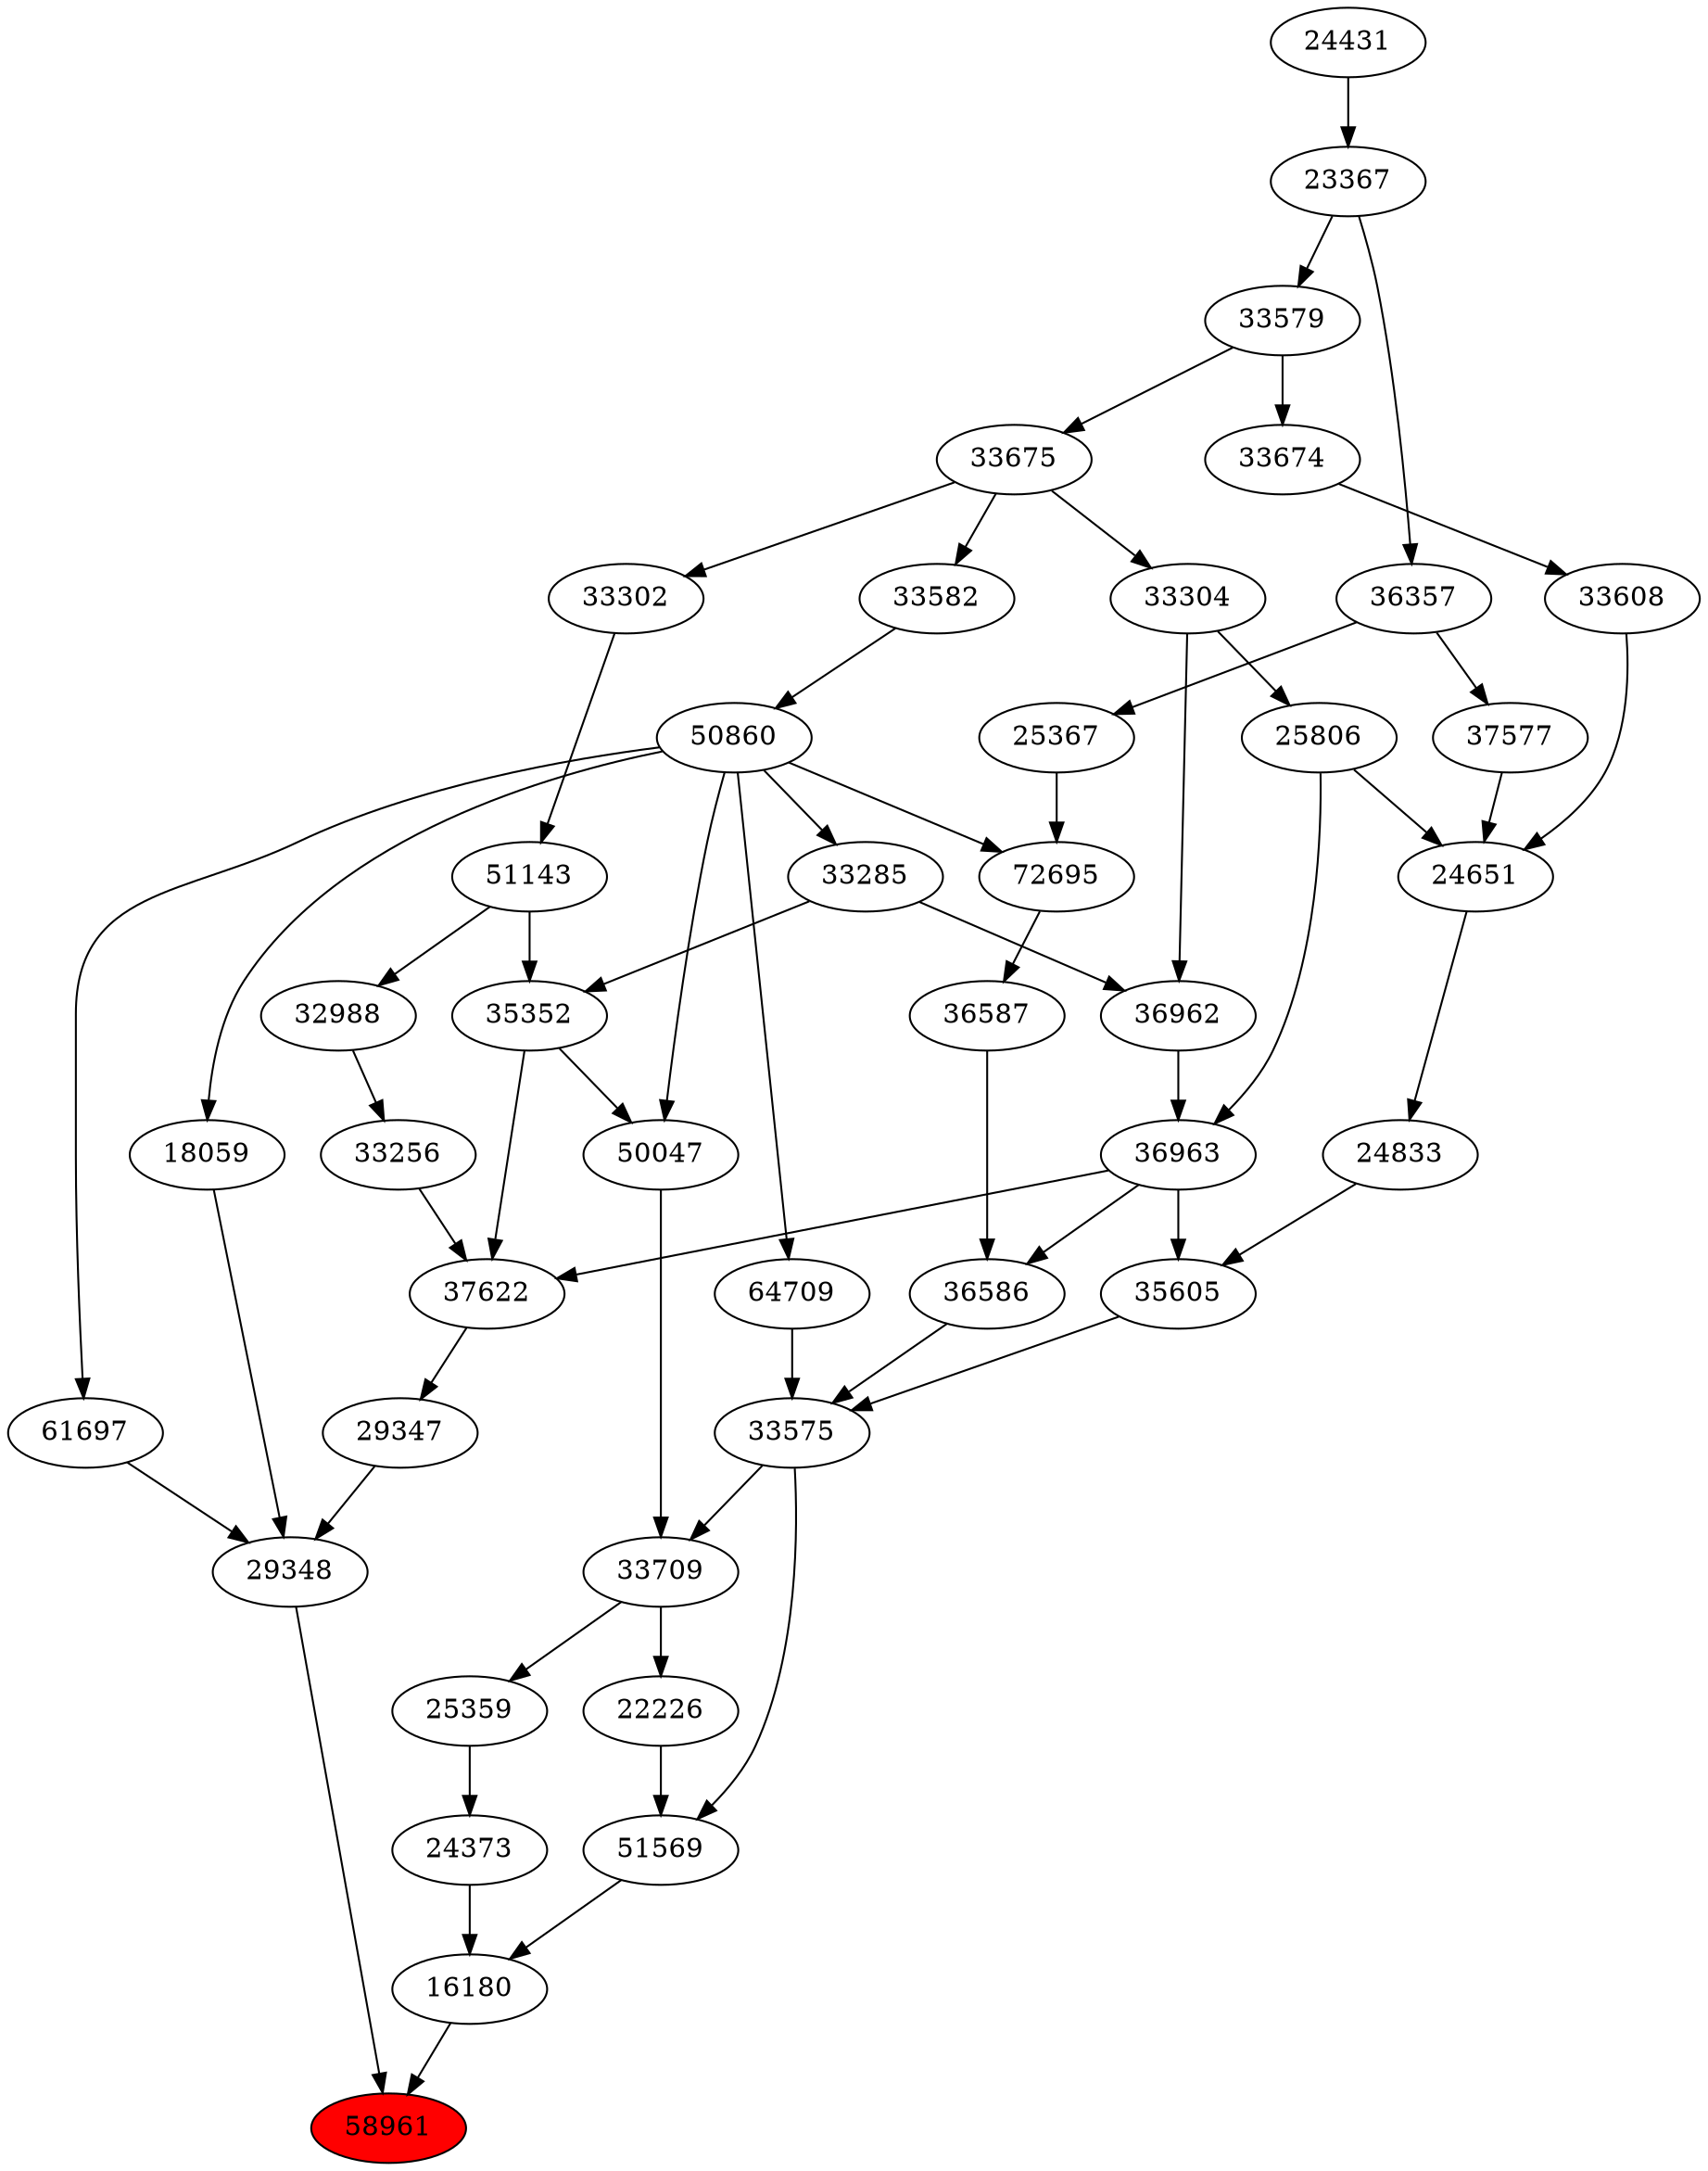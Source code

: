 strict digraph{ 
58961 [label="58961" fillcolor=red style=filled]
16180 -> 58961
29348 -> 58961
16180 [label="16180"]
24373 -> 16180
51569 -> 16180
29348 [label="29348"]
61697 -> 29348
18059 -> 29348
29347 -> 29348
24373 [label="24373"]
25359 -> 24373
51569 [label="51569"]
33575 -> 51569
22226 -> 51569
61697 [label="61697"]
50860 -> 61697
18059 [label="18059"]
50860 -> 18059
29347 [label="29347"]
37622 -> 29347
25359 [label="25359"]
33709 -> 25359
33575 [label="33575"]
36586 -> 33575
35605 -> 33575
64709 -> 33575
22226 [label="22226"]
33709 -> 22226
50860 [label="50860"]
33582 -> 50860
37622 [label="37622"]
36963 -> 37622
35352 -> 37622
33256 -> 37622
33709 [label="33709"]
50047 -> 33709
33575 -> 33709
36586 [label="36586"]
36587 -> 36586
36963 -> 36586
35605 [label="35605"]
24833 -> 35605
36963 -> 35605
64709 [label="64709"]
50860 -> 64709
33582 [label="33582"]
33675 -> 33582
36963 [label="36963"]
36962 -> 36963
25806 -> 36963
35352 [label="35352"]
33285 -> 35352
51143 -> 35352
33256 [label="33256"]
32988 -> 33256
50047 [label="50047"]
35352 -> 50047
50860 -> 50047
36587 [label="36587"]
72695 -> 36587
24833 [label="24833"]
24651 -> 24833
33675 [label="33675"]
33579 -> 33675
36962 [label="36962"]
33285 -> 36962
33304 -> 36962
25806 [label="25806"]
33304 -> 25806
33285 [label="33285"]
50860 -> 33285
51143 [label="51143"]
33302 -> 51143
32988 [label="32988"]
51143 -> 32988
72695 [label="72695"]
50860 -> 72695
25367 -> 72695
24651 [label="24651"]
25806 -> 24651
33608 -> 24651
37577 -> 24651
33579 [label="33579"]
23367 -> 33579
33304 [label="33304"]
33675 -> 33304
33302 [label="33302"]
33675 -> 33302
25367 [label="25367"]
36357 -> 25367
33608 [label="33608"]
33674 -> 33608
37577 [label="37577"]
36357 -> 37577
23367 [label="23367"]
24431 -> 23367
36357 [label="36357"]
23367 -> 36357
33674 [label="33674"]
33579 -> 33674
24431 [label="24431"]
}